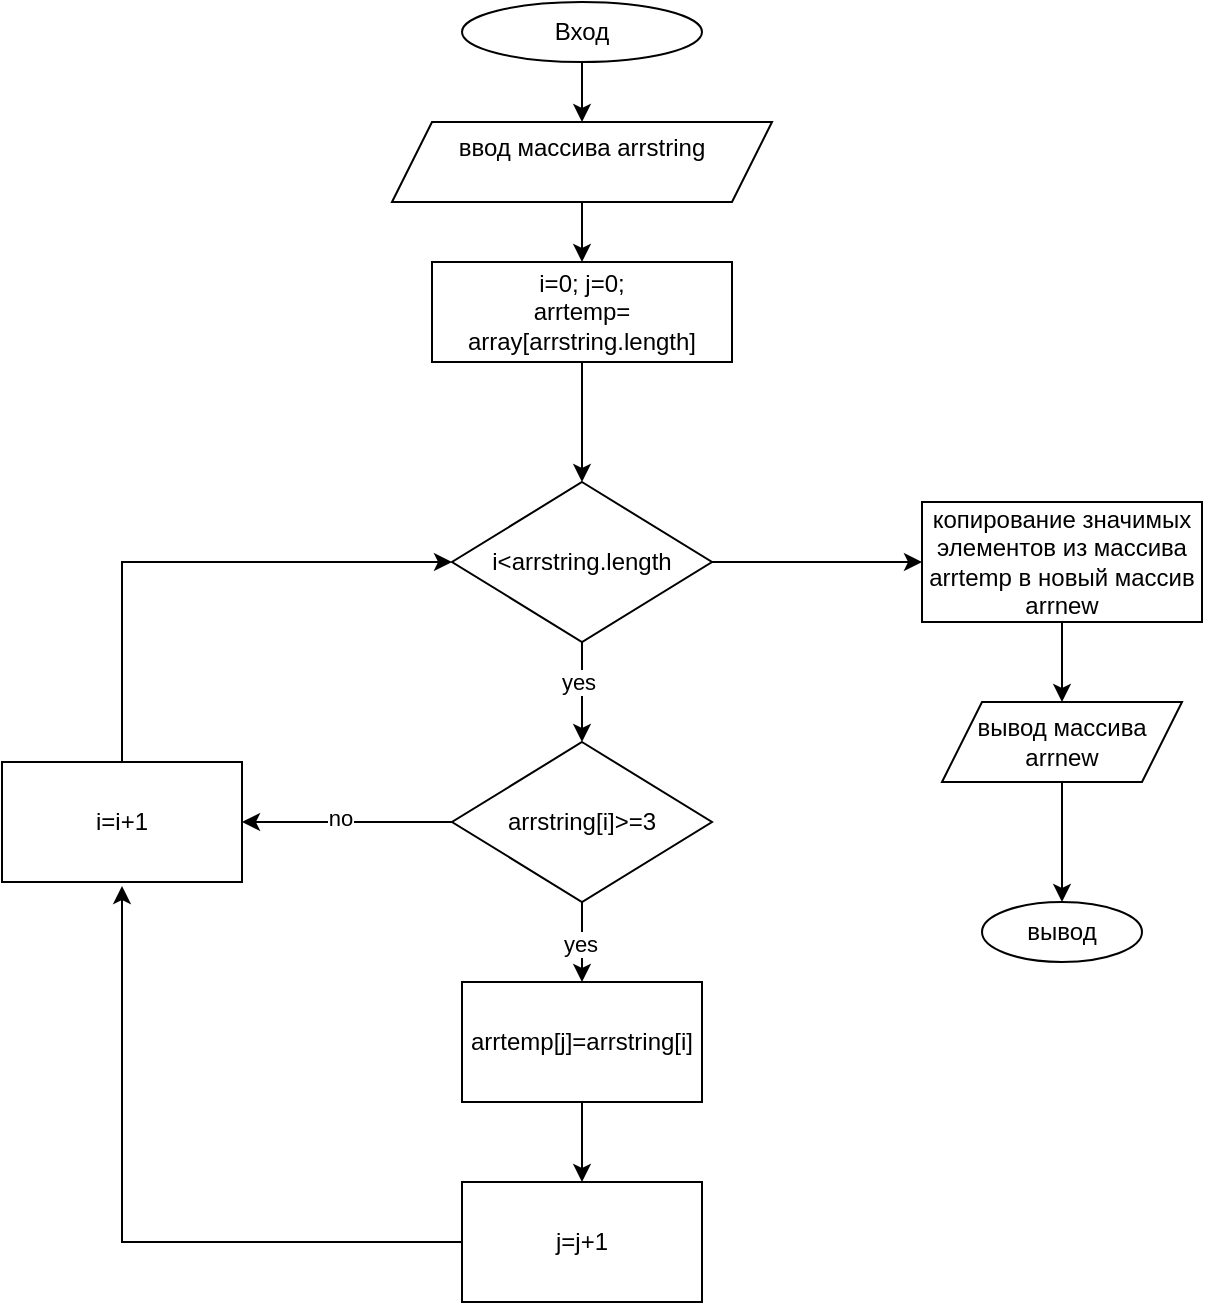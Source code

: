 <mxfile version="24.2.1" type="device">
  <diagram id="C5RBs43oDa-KdzZeNtuy" name="Page-1">
    <mxGraphModel dx="774" dy="532" grid="1" gridSize="10" guides="1" tooltips="1" connect="1" arrows="1" fold="1" page="1" pageScale="1" pageWidth="827" pageHeight="1169" math="0" shadow="0">
      <root>
        <mxCell id="WIyWlLk6GJQsqaUBKTNV-0" />
        <mxCell id="WIyWlLk6GJQsqaUBKTNV-1" parent="WIyWlLk6GJQsqaUBKTNV-0" />
        <mxCell id="izOdbgDvjIwCdqiaMZoQ-10" value="" style="edgeStyle=orthogonalEdgeStyle;rounded=0;orthogonalLoop=1;jettySize=auto;html=1;" edge="1" parent="WIyWlLk6GJQsqaUBKTNV-1" source="izOdbgDvjIwCdqiaMZoQ-0" target="izOdbgDvjIwCdqiaMZoQ-1">
          <mxGeometry relative="1" as="geometry" />
        </mxCell>
        <mxCell id="izOdbgDvjIwCdqiaMZoQ-0" value="Вход" style="ellipse;whiteSpace=wrap;html=1;" vertex="1" parent="WIyWlLk6GJQsqaUBKTNV-1">
          <mxGeometry x="280" y="10" width="120" height="30" as="geometry" />
        </mxCell>
        <mxCell id="izOdbgDvjIwCdqiaMZoQ-11" value="" style="edgeStyle=orthogonalEdgeStyle;rounded=0;orthogonalLoop=1;jettySize=auto;html=1;" edge="1" parent="WIyWlLk6GJQsqaUBKTNV-1" source="izOdbgDvjIwCdqiaMZoQ-1" target="izOdbgDvjIwCdqiaMZoQ-2">
          <mxGeometry relative="1" as="geometry" />
        </mxCell>
        <mxCell id="izOdbgDvjIwCdqiaMZoQ-1" value="ввод массива arrstring&lt;div&gt;&lt;br&gt;&lt;/div&gt;" style="shape=parallelogram;perimeter=parallelogramPerimeter;whiteSpace=wrap;html=1;fixedSize=1;" vertex="1" parent="WIyWlLk6GJQsqaUBKTNV-1">
          <mxGeometry x="245" y="70" width="190" height="40" as="geometry" />
        </mxCell>
        <mxCell id="izOdbgDvjIwCdqiaMZoQ-36" value="" style="edgeStyle=orthogonalEdgeStyle;rounded=0;orthogonalLoop=1;jettySize=auto;html=1;" edge="1" parent="WIyWlLk6GJQsqaUBKTNV-1" source="izOdbgDvjIwCdqiaMZoQ-2" target="izOdbgDvjIwCdqiaMZoQ-4">
          <mxGeometry relative="1" as="geometry" />
        </mxCell>
        <mxCell id="izOdbgDvjIwCdqiaMZoQ-2" value="i=0; j=0;&lt;div&gt;arrtemp= array[arrstring.length]&lt;/div&gt;" style="rounded=0;whiteSpace=wrap;html=1;" vertex="1" parent="WIyWlLk6GJQsqaUBKTNV-1">
          <mxGeometry x="265" y="140" width="150" height="50" as="geometry" />
        </mxCell>
        <mxCell id="izOdbgDvjIwCdqiaMZoQ-6" value="" style="edgeStyle=orthogonalEdgeStyle;rounded=0;orthogonalLoop=1;jettySize=auto;html=1;" edge="1" parent="WIyWlLk6GJQsqaUBKTNV-1" source="izOdbgDvjIwCdqiaMZoQ-4" target="izOdbgDvjIwCdqiaMZoQ-5">
          <mxGeometry relative="1" as="geometry" />
        </mxCell>
        <mxCell id="izOdbgDvjIwCdqiaMZoQ-13" value="yes" style="edgeLabel;html=1;align=center;verticalAlign=middle;resizable=0;points=[];" vertex="1" connectable="0" parent="izOdbgDvjIwCdqiaMZoQ-6">
          <mxGeometry x="-0.2" y="-2" relative="1" as="geometry">
            <mxPoint as="offset" />
          </mxGeometry>
        </mxCell>
        <mxCell id="izOdbgDvjIwCdqiaMZoQ-28" value="" style="edgeStyle=orthogonalEdgeStyle;rounded=0;orthogonalLoop=1;jettySize=auto;html=1;" edge="1" parent="WIyWlLk6GJQsqaUBKTNV-1" source="izOdbgDvjIwCdqiaMZoQ-4" target="izOdbgDvjIwCdqiaMZoQ-27">
          <mxGeometry relative="1" as="geometry" />
        </mxCell>
        <mxCell id="izOdbgDvjIwCdqiaMZoQ-4" value="i&amp;lt;arrstring.length" style="rhombus;whiteSpace=wrap;html=1;" vertex="1" parent="WIyWlLk6GJQsqaUBKTNV-1">
          <mxGeometry x="275" y="250" width="130" height="80" as="geometry" />
        </mxCell>
        <mxCell id="izOdbgDvjIwCdqiaMZoQ-15" value="" style="edgeStyle=orthogonalEdgeStyle;rounded=0;orthogonalLoop=1;jettySize=auto;html=1;" edge="1" parent="WIyWlLk6GJQsqaUBKTNV-1" source="izOdbgDvjIwCdqiaMZoQ-5" target="izOdbgDvjIwCdqiaMZoQ-14">
          <mxGeometry relative="1" as="geometry" />
        </mxCell>
        <mxCell id="izOdbgDvjIwCdqiaMZoQ-16" value="yes" style="edgeLabel;html=1;align=center;verticalAlign=middle;resizable=0;points=[];" vertex="1" connectable="0" parent="izOdbgDvjIwCdqiaMZoQ-15">
          <mxGeometry x="0.05" y="-1" relative="1" as="geometry">
            <mxPoint as="offset" />
          </mxGeometry>
        </mxCell>
        <mxCell id="izOdbgDvjIwCdqiaMZoQ-25" value="" style="edgeStyle=orthogonalEdgeStyle;rounded=0;orthogonalLoop=1;jettySize=auto;html=1;" edge="1" parent="WIyWlLk6GJQsqaUBKTNV-1" source="izOdbgDvjIwCdqiaMZoQ-5" target="izOdbgDvjIwCdqiaMZoQ-19">
          <mxGeometry relative="1" as="geometry" />
        </mxCell>
        <mxCell id="izOdbgDvjIwCdqiaMZoQ-26" value="no" style="edgeLabel;html=1;align=center;verticalAlign=middle;resizable=0;points=[];" vertex="1" connectable="0" parent="izOdbgDvjIwCdqiaMZoQ-25">
          <mxGeometry x="0.067" y="-2" relative="1" as="geometry">
            <mxPoint as="offset" />
          </mxGeometry>
        </mxCell>
        <mxCell id="izOdbgDvjIwCdqiaMZoQ-5" value="arrstring[i]&amp;gt;=3" style="rhombus;whiteSpace=wrap;html=1;" vertex="1" parent="WIyWlLk6GJQsqaUBKTNV-1">
          <mxGeometry x="275" y="380" width="130" height="80" as="geometry" />
        </mxCell>
        <mxCell id="izOdbgDvjIwCdqiaMZoQ-18" value="" style="edgeStyle=orthogonalEdgeStyle;rounded=0;orthogonalLoop=1;jettySize=auto;html=1;" edge="1" parent="WIyWlLk6GJQsqaUBKTNV-1" source="izOdbgDvjIwCdqiaMZoQ-14" target="izOdbgDvjIwCdqiaMZoQ-17">
          <mxGeometry relative="1" as="geometry" />
        </mxCell>
        <mxCell id="izOdbgDvjIwCdqiaMZoQ-14" value="arrtemp[j]=arrstring[i]" style="whiteSpace=wrap;html=1;" vertex="1" parent="WIyWlLk6GJQsqaUBKTNV-1">
          <mxGeometry x="280" y="500" width="120" height="60" as="geometry" />
        </mxCell>
        <mxCell id="izOdbgDvjIwCdqiaMZoQ-23" style="edgeStyle=orthogonalEdgeStyle;rounded=0;orthogonalLoop=1;jettySize=auto;html=1;" edge="1" parent="WIyWlLk6GJQsqaUBKTNV-1" source="izOdbgDvjIwCdqiaMZoQ-17">
          <mxGeometry relative="1" as="geometry">
            <mxPoint x="110" y="452" as="targetPoint" />
            <Array as="points">
              <mxPoint x="110" y="630" />
              <mxPoint x="110" y="452" />
            </Array>
          </mxGeometry>
        </mxCell>
        <mxCell id="izOdbgDvjIwCdqiaMZoQ-17" value="j=j+1" style="whiteSpace=wrap;html=1;" vertex="1" parent="WIyWlLk6GJQsqaUBKTNV-1">
          <mxGeometry x="280" y="600" width="120" height="60" as="geometry" />
        </mxCell>
        <mxCell id="izOdbgDvjIwCdqiaMZoQ-24" style="edgeStyle=orthogonalEdgeStyle;rounded=0;orthogonalLoop=1;jettySize=auto;html=1;exitX=0.5;exitY=0;exitDx=0;exitDy=0;" edge="1" parent="WIyWlLk6GJQsqaUBKTNV-1" source="izOdbgDvjIwCdqiaMZoQ-19">
          <mxGeometry relative="1" as="geometry">
            <mxPoint x="275" y="290" as="targetPoint" />
            <Array as="points">
              <mxPoint x="110" y="290" />
              <mxPoint x="275" y="290" />
            </Array>
          </mxGeometry>
        </mxCell>
        <mxCell id="izOdbgDvjIwCdqiaMZoQ-19" value="i=i+1" style="rounded=0;whiteSpace=wrap;html=1;" vertex="1" parent="WIyWlLk6GJQsqaUBKTNV-1">
          <mxGeometry x="50" y="390" width="120" height="60" as="geometry" />
        </mxCell>
        <mxCell id="izOdbgDvjIwCdqiaMZoQ-32" value="" style="edgeStyle=orthogonalEdgeStyle;rounded=0;orthogonalLoop=1;jettySize=auto;html=1;" edge="1" parent="WIyWlLk6GJQsqaUBKTNV-1" source="izOdbgDvjIwCdqiaMZoQ-27" target="izOdbgDvjIwCdqiaMZoQ-31">
          <mxGeometry relative="1" as="geometry" />
        </mxCell>
        <mxCell id="izOdbgDvjIwCdqiaMZoQ-27" value="копирование значимых элементов из массива arrtemp в новый массив arrnew" style="rounded=0;whiteSpace=wrap;html=1;" vertex="1" parent="WIyWlLk6GJQsqaUBKTNV-1">
          <mxGeometry x="510" y="260" width="140" height="60" as="geometry" />
        </mxCell>
        <mxCell id="izOdbgDvjIwCdqiaMZoQ-34" value="" style="edgeStyle=orthogonalEdgeStyle;rounded=0;orthogonalLoop=1;jettySize=auto;html=1;" edge="1" parent="WIyWlLk6GJQsqaUBKTNV-1" source="izOdbgDvjIwCdqiaMZoQ-31" target="izOdbgDvjIwCdqiaMZoQ-33">
          <mxGeometry relative="1" as="geometry" />
        </mxCell>
        <mxCell id="izOdbgDvjIwCdqiaMZoQ-31" value="вывод массива arrnew" style="shape=parallelogram;perimeter=parallelogramPerimeter;whiteSpace=wrap;html=1;fixedSize=1;" vertex="1" parent="WIyWlLk6GJQsqaUBKTNV-1">
          <mxGeometry x="520" y="360" width="120" height="40" as="geometry" />
        </mxCell>
        <mxCell id="izOdbgDvjIwCdqiaMZoQ-33" value="вывод" style="ellipse;whiteSpace=wrap;html=1;" vertex="1" parent="WIyWlLk6GJQsqaUBKTNV-1">
          <mxGeometry x="540" y="460" width="80" height="30" as="geometry" />
        </mxCell>
      </root>
    </mxGraphModel>
  </diagram>
</mxfile>
